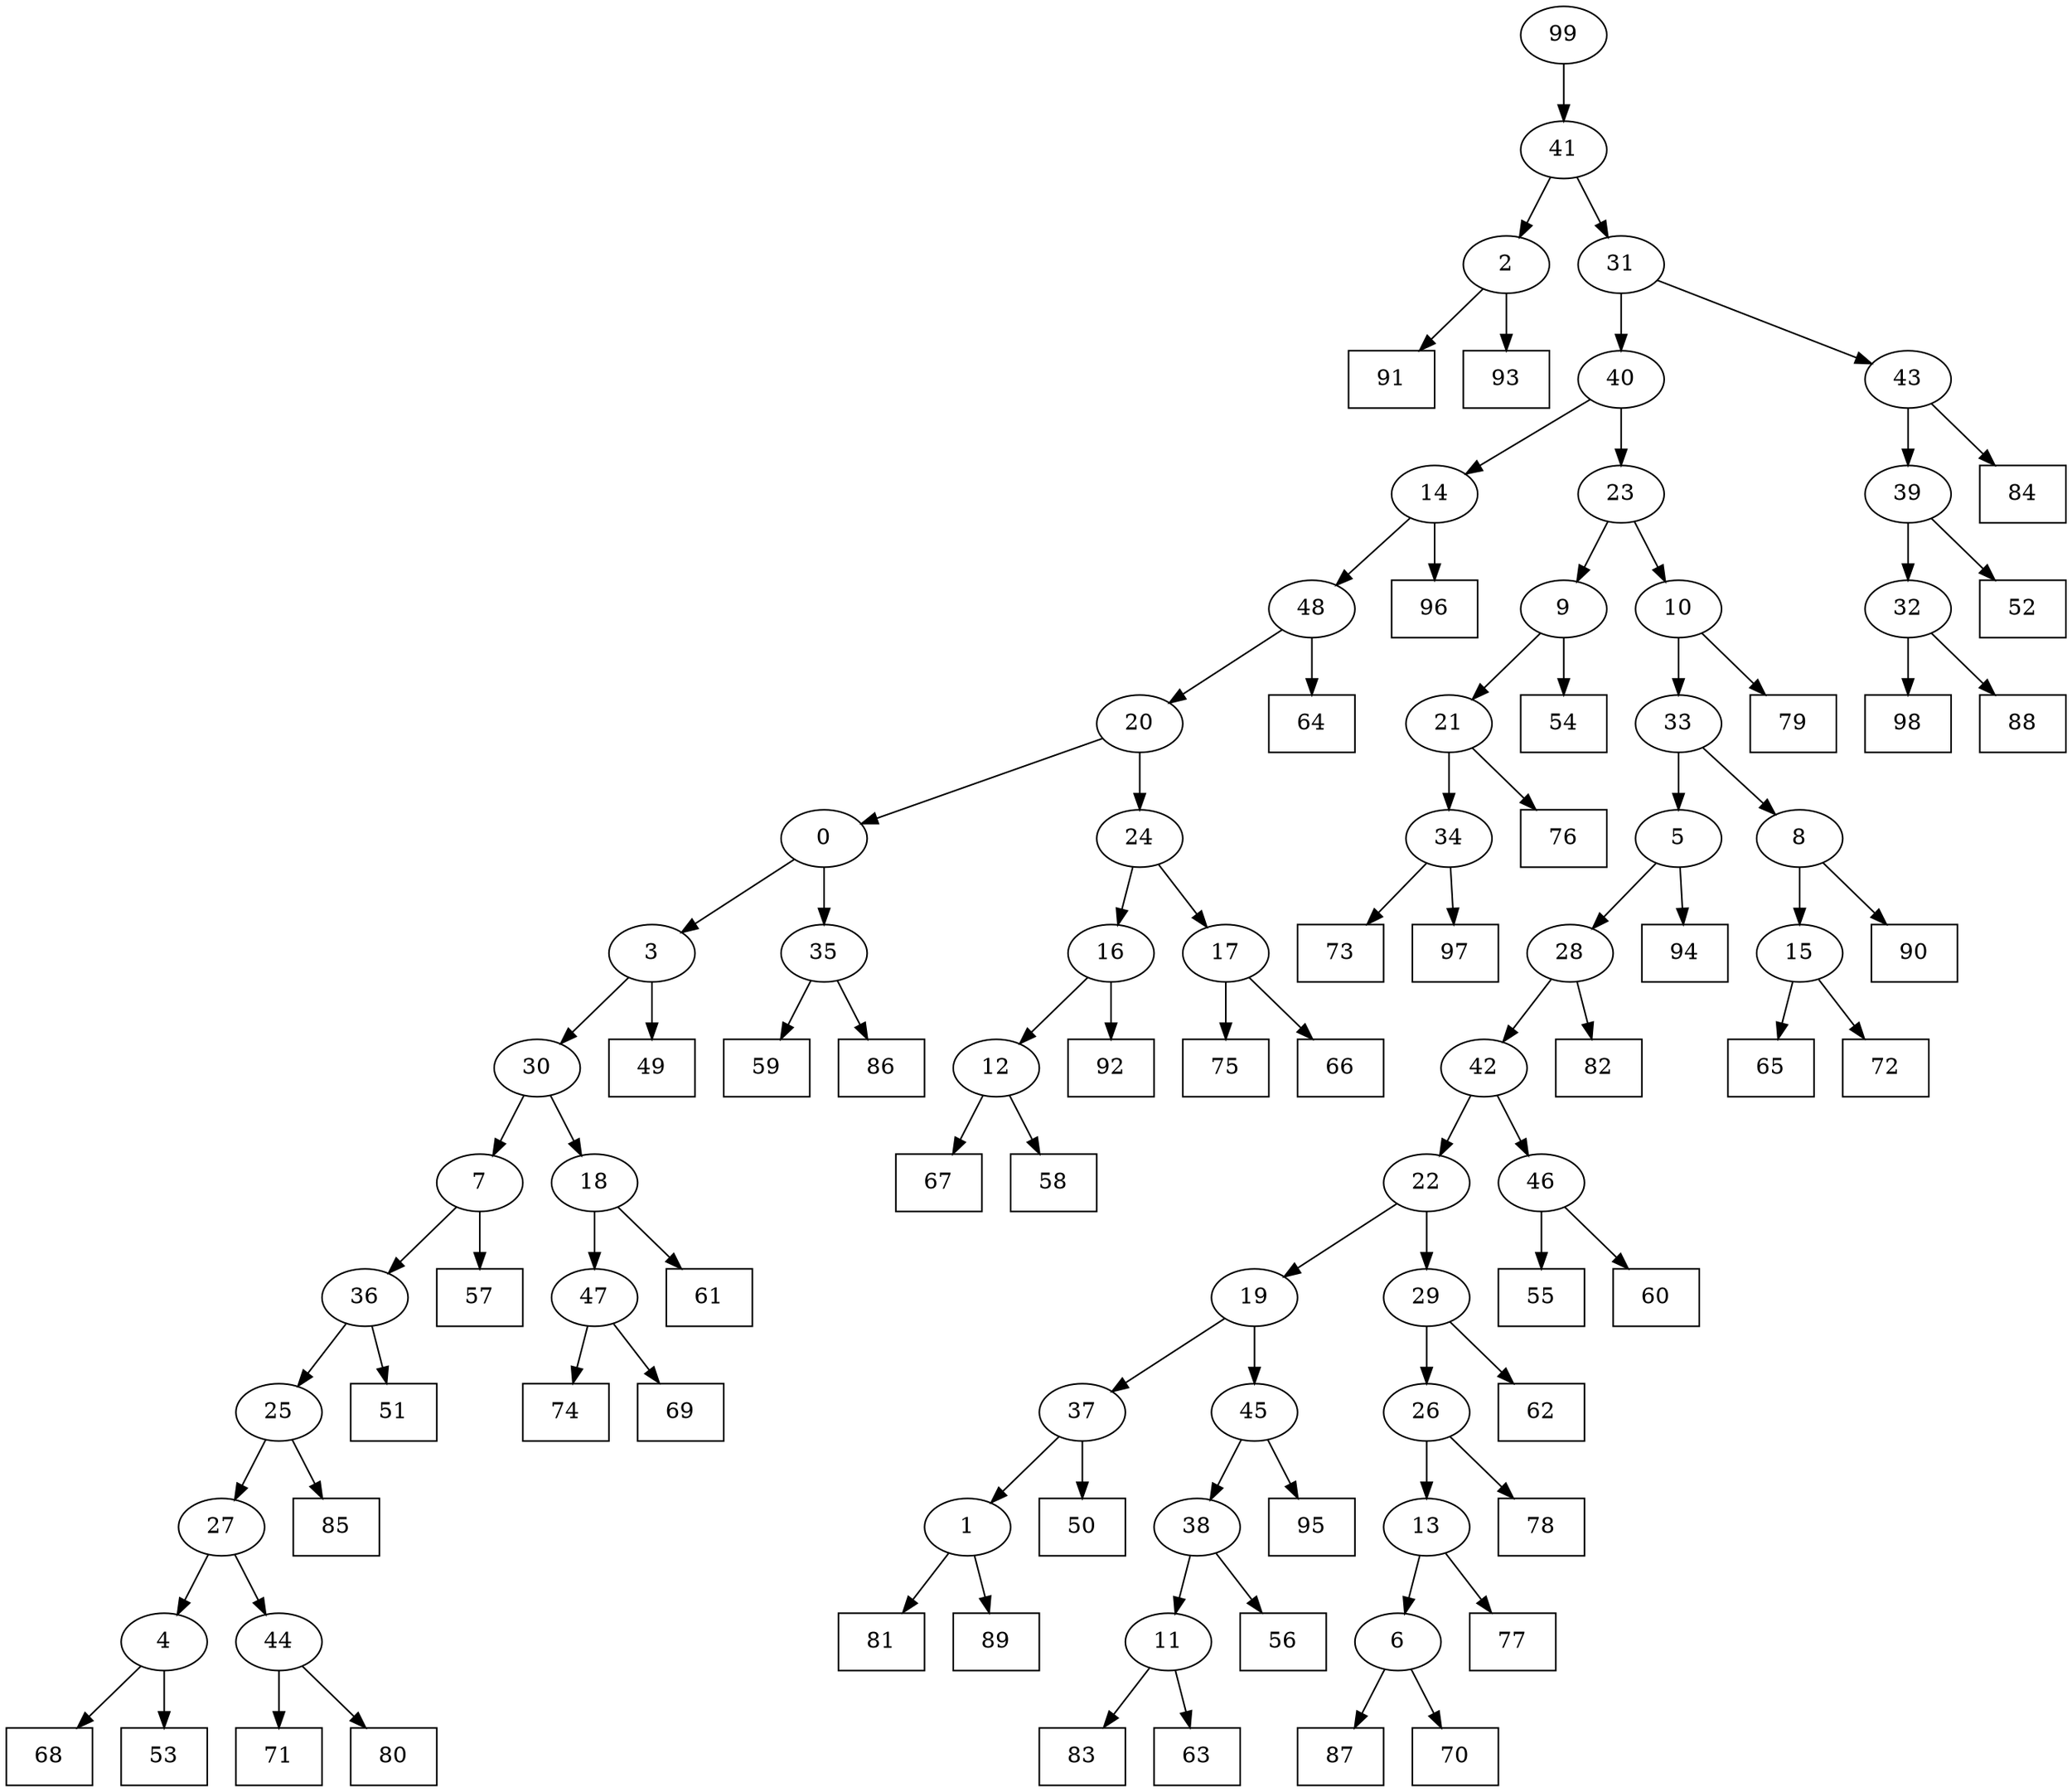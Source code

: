 digraph G {
0[label="0"];
1[label="1"];
2[label="2"];
3[label="3"];
4[label="4"];
5[label="5"];
6[label="6"];
7[label="7"];
8[label="8"];
9[label="9"];
10[label="10"];
11[label="11"];
12[label="12"];
13[label="13"];
14[label="14"];
15[label="15"];
16[label="16"];
17[label="17"];
18[label="18"];
19[label="19"];
20[label="20"];
21[label="21"];
22[label="22"];
23[label="23"];
24[label="24"];
25[label="25"];
26[label="26"];
27[label="27"];
28[label="28"];
29[label="29"];
30[label="30"];
31[label="31"];
32[label="32"];
33[label="33"];
34[label="34"];
35[label="35"];
36[label="36"];
37[label="37"];
38[label="38"];
39[label="39"];
40[label="40"];
41[label="41"];
42[label="42"];
43[label="43"];
44[label="44"];
45[label="45"];
46[label="46"];
47[label="47"];
48[label="48"];
49[shape=box,label="83"];
50[shape=box,label="65"];
51[shape=box,label="49"];
52[shape=box,label="62"];
53[shape=box,label="82"];
54[shape=box,label="91"];
55[shape=box,label="81"];
56[shape=box,label="68"];
57[shape=box,label="59"];
58[shape=box,label="77"];
59[shape=box,label="78"];
60[shape=box,label="87"];
61[shape=box,label="89"];
62[shape=box,label="54"];
63[shape=box,label="64"];
64[shape=box,label="72"];
65[shape=box,label="55"];
66[shape=box,label="75"];
67[shape=box,label="60"];
68[shape=box,label="79"];
69[shape=box,label="85"];
70[shape=box,label="73"];
71[shape=box,label="56"];
72[shape=box,label="84"];
73[shape=box,label="76"];
74[shape=box,label="96"];
75[shape=box,label="66"];
76[shape=box,label="74"];
77[shape=box,label="94"];
78[shape=box,label="90"];
79[shape=box,label="86"];
80[shape=box,label="67"];
81[shape=box,label="58"];
82[shape=box,label="53"];
83[shape=box,label="71"];
84[shape=box,label="92"];
85[shape=box,label="98"];
86[shape=box,label="57"];
87[shape=box,label="51"];
88[shape=box,label="61"];
89[shape=box,label="52"];
90[shape=box,label="63"];
91[shape=box,label="93"];
92[shape=box,label="70"];
93[shape=box,label="95"];
94[shape=box,label="50"];
95[shape=box,label="88"];
96[shape=box,label="69"];
97[shape=box,label="80"];
98[shape=box,label="97"];
99[label="99"];
47->96 ;
32->85 ;
13->58 ;
19->37 ;
21->73 ;
30->7 ;
9->21 ;
3->51 ;
44->97 ;
46->65 ;
0->3 ;
1->61 ;
25->27 ;
17->66 ;
38->71 ;
20->0 ;
4->82 ;
35->79 ;
6->60 ;
28->53 ;
43->72 ;
26->59 ;
15->64 ;
25->69 ;
8->15 ;
15->50 ;
39->32 ;
9->62 ;
36->87 ;
27->4 ;
4->56 ;
6->92 ;
18->47 ;
47->76 ;
24->16 ;
16->84 ;
17->75 ;
28->42 ;
32->95 ;
48->20 ;
5->28 ;
45->93 ;
23->10 ;
26->13 ;
13->6 ;
44->83 ;
41->31 ;
2->91 ;
7->86 ;
34->70 ;
18->88 ;
3->30 ;
30->18 ;
10->33 ;
33->5 ;
42->22 ;
22->19 ;
7->36 ;
40->23 ;
23->9 ;
11->90 ;
29->26 ;
21->34 ;
34->98 ;
36->25 ;
31->40 ;
40->14 ;
5->77 ;
43->39 ;
14->74 ;
27->44 ;
37->1 ;
1->55 ;
37->94 ;
22->29 ;
29->52 ;
10->68 ;
42->46 ;
46->67 ;
0->35 ;
35->57 ;
45->38 ;
38->11 ;
2->54 ;
14->48 ;
48->63 ;
31->43 ;
11->49 ;
99->41 ;
41->2 ;
33->8 ;
12->80 ;
8->78 ;
19->45 ;
20->24 ;
24->17 ;
39->89 ;
16->12 ;
12->81 ;
}
